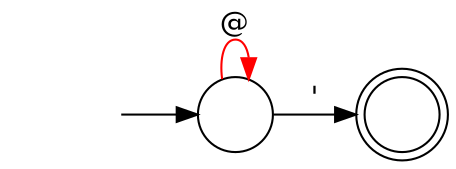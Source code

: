 digraph Automaton {
  rankdir = LR;
  0 [shape=circle,label=""];
  initial [shape=plaintext,label=""];
  initial -> 0
  0 -> 0 [label="@",color=red]
  0 -> 1 [label="'"]
  1 [shape=doublecircle,label=""];
}
